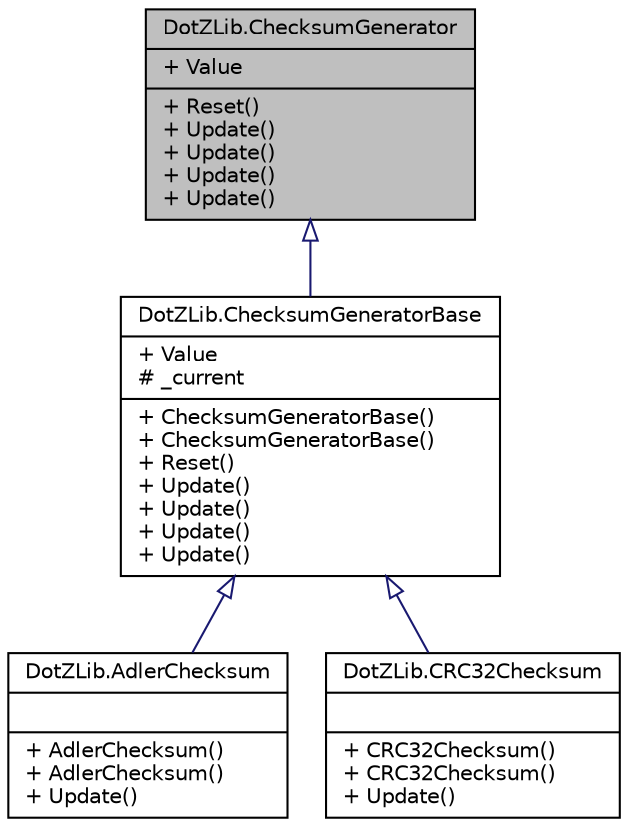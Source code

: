 digraph "DotZLib.ChecksumGenerator"
{
  edge [fontname="Helvetica",fontsize="10",labelfontname="Helvetica",labelfontsize="10"];
  node [fontname="Helvetica",fontsize="10",shape=record];
  Node1 [label="{DotZLib.ChecksumGenerator\n|+ Value\l|+ Reset()\l+ Update()\l+ Update()\l+ Update()\l+ Update()\l}",height=0.2,width=0.4,color="black", fillcolor="grey75", style="filled", fontcolor="black"];
  Node1 -> Node2 [dir="back",color="midnightblue",fontsize="10",style="solid",arrowtail="onormal",fontname="Helvetica"];
  Node2 [label="{DotZLib.ChecksumGeneratorBase\n|+ Value\l# _current\l|+ ChecksumGeneratorBase()\l+ ChecksumGeneratorBase()\l+ Reset()\l+ Update()\l+ Update()\l+ Update()\l+ Update()\l}",height=0.2,width=0.4,color="black", fillcolor="white", style="filled",URL="$class_dot_z_lib_1_1_checksum_generator_base.html",tooltip="Implements the common functionality needed for all ChecksumGenerators "];
  Node2 -> Node3 [dir="back",color="midnightblue",fontsize="10",style="solid",arrowtail="onormal",fontname="Helvetica"];
  Node3 [label="{DotZLib.AdlerChecksum\n||+ AdlerChecksum()\l+ AdlerChecksum()\l+ Update()\l}",height=0.2,width=0.4,color="black", fillcolor="white", style="filled",URL="$class_dot_z_lib_1_1_adler_checksum.html",tooltip="Implements a checksum generator that computes the Adler checksum on data "];
  Node2 -> Node4 [dir="back",color="midnightblue",fontsize="10",style="solid",arrowtail="onormal",fontname="Helvetica"];
  Node4 [label="{DotZLib.CRC32Checksum\n||+ CRC32Checksum()\l+ CRC32Checksum()\l+ Update()\l}",height=0.2,width=0.4,color="black", fillcolor="white", style="filled",URL="$class_dot_z_lib_1_1_c_r_c32_checksum.html",tooltip="Implements a CRC32 checksum generator "];
}
